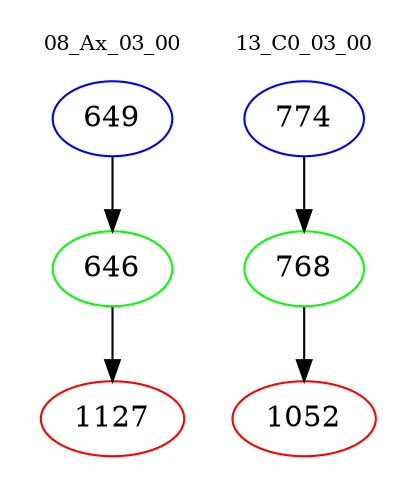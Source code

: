 digraph{
subgraph cluster_0 {
color = white
label = "08_Ax_03_00";
fontsize=10;
T0_649 [label="649", color="blue"]
T0_649 -> T0_646 [color="black"]
T0_646 [label="646", color="green"]
T0_646 -> T0_1127 [color="black"]
T0_1127 [label="1127", color="red"]
}
subgraph cluster_1 {
color = white
label = "13_C0_03_00";
fontsize=10;
T1_774 [label="774", color="blue"]
T1_774 -> T1_768 [color="black"]
T1_768 [label="768", color="green"]
T1_768 -> T1_1052 [color="black"]
T1_1052 [label="1052", color="red"]
}
}
